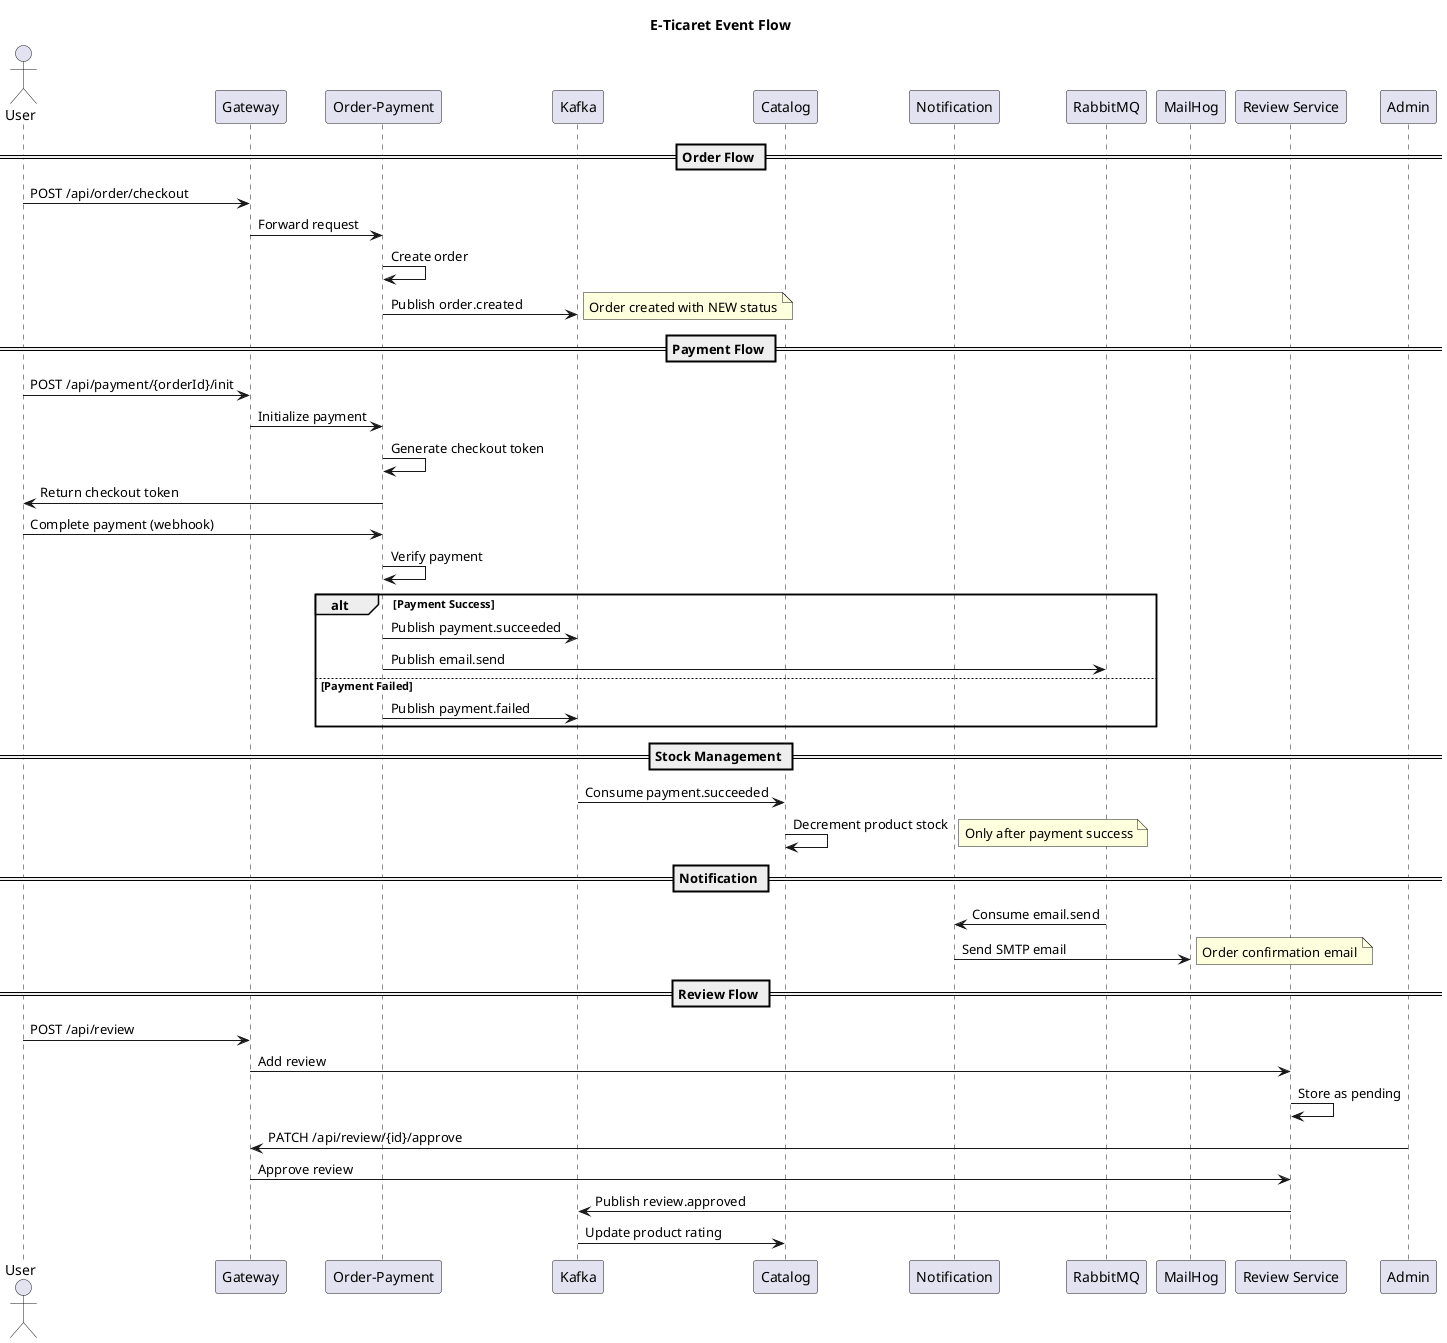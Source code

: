 @startuml
title E-Ticaret Event Flow

actor User
participant Gateway
participant "Order-Payment" as OP
participant Kafka
participant Catalog
participant Notification
participant RabbitMQ
participant MailHog

== Order Flow ==
User -> Gateway : POST /api/order/checkout
Gateway -> OP : Forward request
OP -> OP : Create order
OP -> Kafka : Publish order.created
note right: Order created with NEW status

== Payment Flow ==
User -> Gateway : POST /api/payment/{orderId}/init
Gateway -> OP : Initialize payment
OP -> OP : Generate checkout token
OP -> User : Return checkout token

User -> OP : Complete payment (webhook)
OP -> OP : Verify payment
alt Payment Success
    OP -> Kafka : Publish payment.succeeded
    OP -> RabbitMQ : Publish email.send
else Payment Failed
    OP -> Kafka : Publish payment.failed
end

== Stock Management ==
Kafka -> Catalog : Consume payment.succeeded
Catalog -> Catalog : Decrement product stock
note right: Only after payment success

== Notification ==
RabbitMQ -> Notification : Consume email.send
Notification -> MailHog : Send SMTP email
note right: Order confirmation email

== Review Flow ==
User -> Gateway : POST /api/review
Gateway -> "Review Service" : Add review
"Review Service" -> "Review Service" : Store as pending

"Admin" -> Gateway : PATCH /api/review/{id}/approve
Gateway -> "Review Service" : Approve review
"Review Service" -> Kafka : Publish review.approved
Kafka -> Catalog : Update product rating

@enduml
